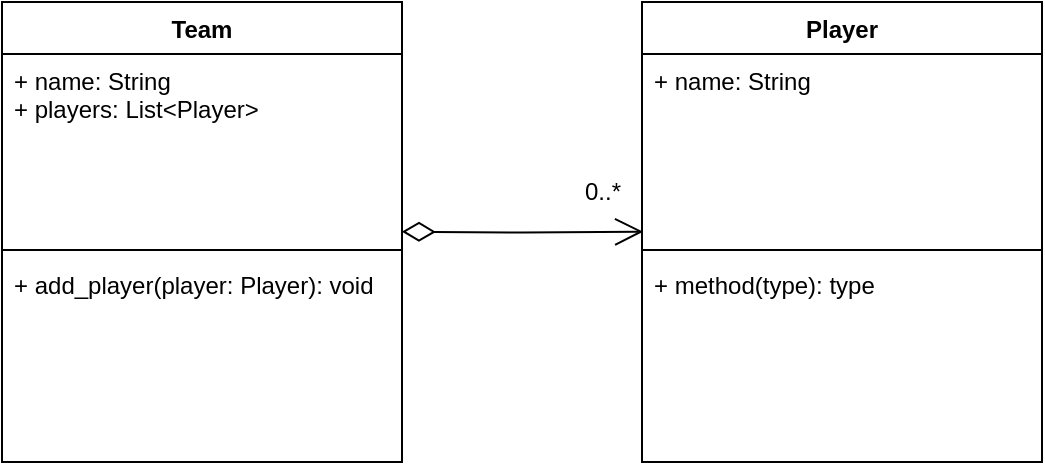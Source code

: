 <mxfile version="24.4.9" type="github">
  <diagram name="Page-1" id="cxqVCFvgd89r7XGwor_W">
    <mxGraphModel dx="867" dy="476" grid="1" gridSize="10" guides="1" tooltips="1" connect="1" arrows="1" fold="1" page="1" pageScale="1" pageWidth="827" pageHeight="1169" math="0" shadow="0">
      <root>
        <mxCell id="0" />
        <mxCell id="1" parent="0" />
        <mxCell id="U-3CR9fXpNW6qavUO2Fu-1" value="Team" style="swimlane;fontStyle=1;align=center;verticalAlign=top;childLayout=stackLayout;horizontal=1;startSize=26;horizontalStack=0;resizeParent=1;resizeParentMax=0;resizeLast=0;collapsible=1;marginBottom=0;whiteSpace=wrap;html=1;" vertex="1" parent="1">
          <mxGeometry x="160" y="80" width="200" height="230" as="geometry" />
        </mxCell>
        <mxCell id="U-3CR9fXpNW6qavUO2Fu-2" value="+ name: String&lt;div&gt;+ players: List&amp;lt;Player&amp;gt;&lt;/div&gt;" style="text;strokeColor=none;fillColor=none;align=left;verticalAlign=top;spacingLeft=4;spacingRight=4;overflow=hidden;rotatable=0;points=[[0,0.5],[1,0.5]];portConstraint=eastwest;whiteSpace=wrap;html=1;" vertex="1" parent="U-3CR9fXpNW6qavUO2Fu-1">
          <mxGeometry y="26" width="200" height="94" as="geometry" />
        </mxCell>
        <mxCell id="U-3CR9fXpNW6qavUO2Fu-3" value="" style="line;strokeWidth=1;fillColor=none;align=left;verticalAlign=middle;spacingTop=-1;spacingLeft=3;spacingRight=3;rotatable=0;labelPosition=right;points=[];portConstraint=eastwest;strokeColor=inherit;" vertex="1" parent="U-3CR9fXpNW6qavUO2Fu-1">
          <mxGeometry y="120" width="200" height="8" as="geometry" />
        </mxCell>
        <mxCell id="U-3CR9fXpNW6qavUO2Fu-4" value="+ add_player(player: Player): void" style="text;strokeColor=none;fillColor=none;align=left;verticalAlign=top;spacingLeft=4;spacingRight=4;overflow=hidden;rotatable=0;points=[[0,0.5],[1,0.5]];portConstraint=eastwest;whiteSpace=wrap;html=1;" vertex="1" parent="U-3CR9fXpNW6qavUO2Fu-1">
          <mxGeometry y="128" width="200" height="102" as="geometry" />
        </mxCell>
        <mxCell id="U-3CR9fXpNW6qavUO2Fu-5" value="Player" style="swimlane;fontStyle=1;align=center;verticalAlign=top;childLayout=stackLayout;horizontal=1;startSize=26;horizontalStack=0;resizeParent=1;resizeParentMax=0;resizeLast=0;collapsible=1;marginBottom=0;whiteSpace=wrap;html=1;" vertex="1" parent="1">
          <mxGeometry x="480" y="80" width="200" height="230" as="geometry" />
        </mxCell>
        <mxCell id="U-3CR9fXpNW6qavUO2Fu-6" value="+ name: String" style="text;strokeColor=none;fillColor=none;align=left;verticalAlign=top;spacingLeft=4;spacingRight=4;overflow=hidden;rotatable=0;points=[[0,0.5],[1,0.5]];portConstraint=eastwest;whiteSpace=wrap;html=1;" vertex="1" parent="U-3CR9fXpNW6qavUO2Fu-5">
          <mxGeometry y="26" width="200" height="94" as="geometry" />
        </mxCell>
        <mxCell id="U-3CR9fXpNW6qavUO2Fu-7" value="" style="line;strokeWidth=1;fillColor=none;align=left;verticalAlign=middle;spacingTop=-1;spacingLeft=3;spacingRight=3;rotatable=0;labelPosition=right;points=[];portConstraint=eastwest;strokeColor=inherit;" vertex="1" parent="U-3CR9fXpNW6qavUO2Fu-5">
          <mxGeometry y="120" width="200" height="8" as="geometry" />
        </mxCell>
        <mxCell id="U-3CR9fXpNW6qavUO2Fu-8" value="+ method(type): type" style="text;strokeColor=none;fillColor=none;align=left;verticalAlign=top;spacingLeft=4;spacingRight=4;overflow=hidden;rotatable=0;points=[[0,0.5],[1,0.5]];portConstraint=eastwest;whiteSpace=wrap;html=1;" vertex="1" parent="U-3CR9fXpNW6qavUO2Fu-5">
          <mxGeometry y="128" width="200" height="102" as="geometry" />
        </mxCell>
        <mxCell id="U-3CR9fXpNW6qavUO2Fu-9" value="" style="endArrow=open;html=1;endSize=12;startArrow=diamondThin;startSize=14;startFill=0;edgeStyle=orthogonalEdgeStyle;align=left;verticalAlign=bottom;rounded=0;exitX=1;exitY=-0.029;exitDx=0;exitDy=0;exitPerimeter=0;entryX=0.003;entryY=0.945;entryDx=0;entryDy=0;entryPerimeter=0;" edge="1" parent="1" target="U-3CR9fXpNW6qavUO2Fu-6">
          <mxGeometry x="-1" y="3" relative="1" as="geometry">
            <mxPoint x="360" y="194.832" as="sourcePoint" />
            <mxPoint x="477" y="194.832" as="targetPoint" />
          </mxGeometry>
        </mxCell>
        <mxCell id="U-3CR9fXpNW6qavUO2Fu-10" value="0..*" style="text;html=1;align=center;verticalAlign=middle;resizable=0;points=[];autosize=1;strokeColor=none;fillColor=none;" vertex="1" parent="1">
          <mxGeometry x="440" y="160" width="40" height="30" as="geometry" />
        </mxCell>
      </root>
    </mxGraphModel>
  </diagram>
</mxfile>
